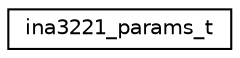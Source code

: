 digraph "Graphical Class Hierarchy"
{
 // LATEX_PDF_SIZE
  edge [fontname="Helvetica",fontsize="10",labelfontname="Helvetica",labelfontsize="10"];
  node [fontname="Helvetica",fontsize="10",shape=record];
  rankdir="LR";
  Node0 [label="ina3221_params_t",height=0.2,width=0.4,color="black", fillcolor="white", style="filled",URL="$structina3221__params__t.html",tooltip="INA3221 device parameters."];
}
